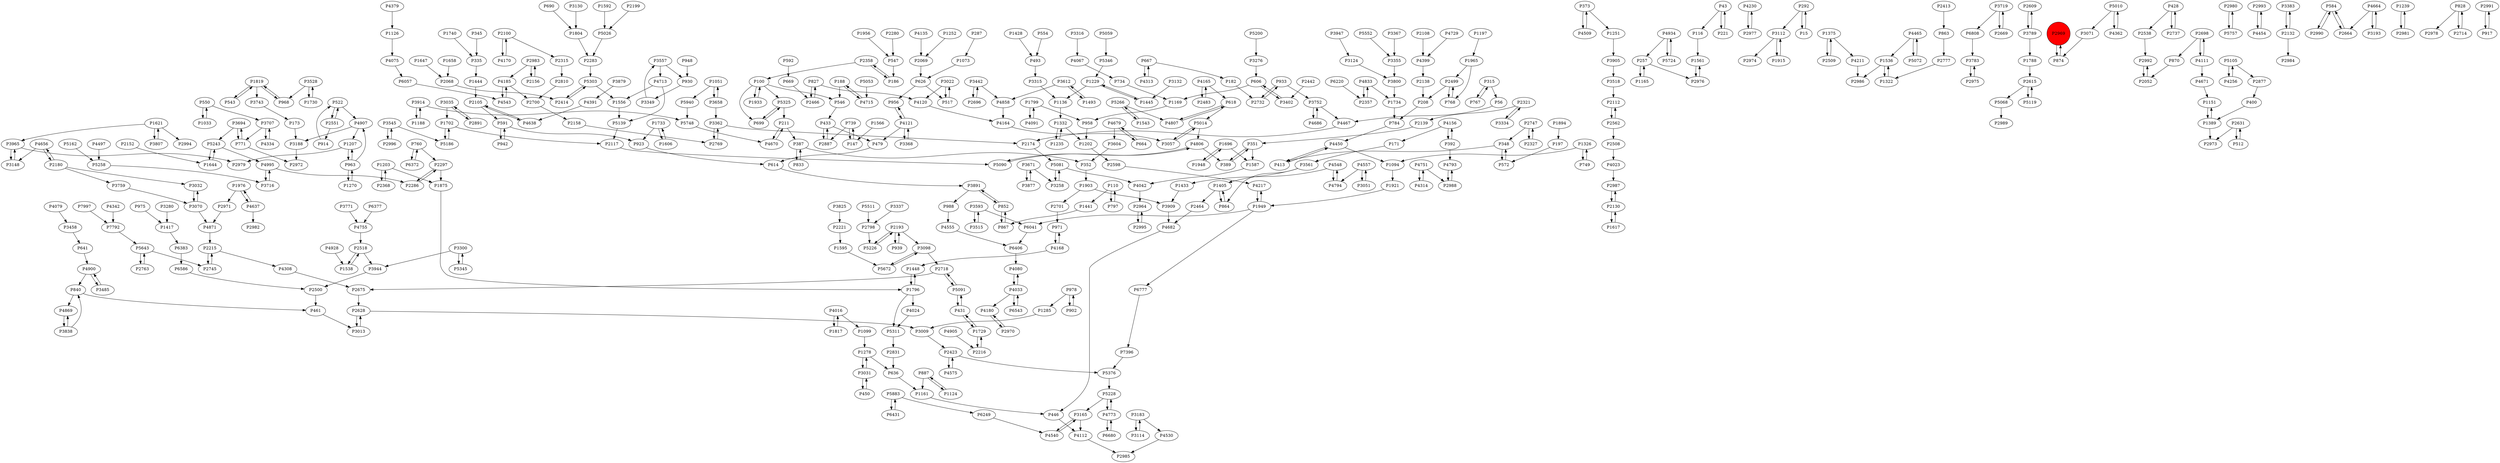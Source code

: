 digraph {
	P1428 -> P493
	P3031 -> P1278
	P4067 -> P734
	P827 -> P2466
	P1921 -> P1949
	P3909 -> P4682
	P2971 -> P4871
	P591 -> P923
	P3188 -> P2972
	P3905 -> P3518
	P667 -> P182
	P116 -> P1561
	P5303 -> P1556
	P4230 -> P2977
	P3112 -> P2974
	P2976 -> P1561
	P3337 -> P2798
	P1702 -> P5186
	P1203 -> P2368
	P1165 -> P257
	P3130 -> P1804
	P1819 -> P3743
	P3707 -> P771
	P4033 -> P6543
	P4575 -> P2423
	P1375 -> P4211
	P3783 -> P2975
	P2327 -> P2747
	P939 -> P2193
	P387 -> P352
	P975 -> P1417
	P2442 -> P3402
	P4042 -> P2964
	P3442 -> P2696
	P4168 -> P971
	P2609 -> P3789
	P3838 -> P840
	P4033 -> P4180
	P2969 -> P874
	P827 -> P4120
	P840 -> P461
	P2718 -> P5091
	P2747 -> P2327
	P1621 -> P2994
	P6372 -> P760
	P428 -> P2538
	P2297 -> P1875
	P2700 -> P2158
	P2562 -> P2112
	P3114 -> P3183
	P4391 -> P4638
	P3658 -> P3362
	P3716 -> P4995
	P2130 -> P2987
	P3719 -> P6808
	P4729 -> P4399
	P3258 -> P5081
	P2130 -> P1617
	P5325 -> P699
	P2108 -> P4399
	P2763 -> P5643
	P3362 -> P2769
	P1322 -> P1536
	P2358 -> P100
	P1894 -> P197
	P2980 -> P5757
	P335 -> P1444
	P292 -> P15
	P547 -> P186
	P6777 -> P7396
	P493 -> P3315
	P3528 -> P968
	P2615 -> P5068
	P2993 -> P4454
	P1389 -> P1151
	P3891 -> P852
	P2696 -> P3442
	P3383 -> P2132
	P3789 -> P2609
	P2964 -> P2995
	P626 -> P517
	P392 -> P4793
	P4833 -> P1734
	P1278 -> P636
	P2221 -> P1595
	P6680 -> P4773
	P1235 -> P1332
	P4121 -> P479
	P6431 -> P5883
	P3022 -> P4120
	P1965 -> P768
	P2423 -> P5376
	P2988 -> P4793
	P971 -> P4168
	P554 -> P493
	P5748 -> P4670
	P2423 -> P4575
	P5266 -> P1543
	P3914 -> P1188
	P4217 -> P1949
	P1493 -> P3612
	P4995 -> P3716
	P618 -> P4807
	P431 -> P1729
	P5258 -> P3716
	P2499 -> P768
	P5757 -> P2980
	P7997 -> P7792
	P1188 -> P3914
	P4120 -> P4164
	P3545 -> P2996
	P4256 -> P5105
	P1658 -> P2068
	P5243 -> P1644
	P914 -> P522
	P4548 -> P4794
	P584 -> P2990
	P4773 -> P6680
	P2631 -> P2973
	P4637 -> P1976
	P3458 -> P641
	P1239 -> P2981
	P1099 -> P1278
	P867 -> P852
	P863 -> P2777
	P3071 -> P874
	P1734 -> P784
	P3947 -> P3124
	P3124 -> P3800
	P43 -> P116
	P3752 -> P4686
	P5311 -> P2831
	P923 -> P614
	P1729 -> P431
	P3557 -> P930
	P1956 -> P547
	P4465 -> P1536
	P1441 -> P867
	P2981 -> P1239
	P100 -> P1933
	P4509 -> P373
	P1644 -> P5243
	P626 -> P956
	P292 -> P3112
	P784 -> P4450
	P5226 -> P2193
	P1278 -> P3031
	P828 -> P2978
	P352 -> P1903
	P2280 -> P547
	P3442 -> P4858
	P874 -> P2969
	P257 -> P1165
	P3013 -> P2628
	P4833 -> P2357
	P3193 -> P4664
	P1332 -> P1235
	P6586 -> P2500
	P3165 -> P4540
	P4079 -> P3458
	P43 -> P221
	P3593 -> P6041
	P2631 -> P512
	P4934 -> P257
	P3051 -> P4557
	P3070 -> P4871
	P4995 -> P2286
	P5010 -> P3071
	P5072 -> P4465
	P389 -> P351
	P3789 -> P1788
	P4751 -> P4314
	P550 -> P3707
	P767 -> P315
	P1161 -> P446
	P2139 -> P351
	P1051 -> P3658
	P2975 -> P3783
	P2615 -> P5119
	P5511 -> P2798
	P4638 -> P2105
	P2180 -> P4656
	P4342 -> P7792
	P1740 -> P335
	P387 -> P833
	P1875 -> P1796
	P1933 -> P100
	P3800 -> P1734
	P1733 -> P923
	P2551 -> P522
	P1536 -> P1322
	P4170 -> P2100
	P6220 -> P2357
	P4454 -> P2993
	P4715 -> P188
	P4165 -> P618
	P3528 -> P1730
	P734 -> P1169
	P4656 -> P3148
	P4713 -> P1556
	P3515 -> P3593
	P930 -> P3349
	P1696 -> P1948
	P1617 -> P2130
	P15 -> P292
	P4024 -> P5311
	P1536 -> P2986
	P110 -> P1441
	P2466 -> P827
	P2069 -> P626
	P3891 -> P988
	P4164 -> P3057
	P902 -> P978
	P618 -> P5014
	P2156 -> P2983
	P1561 -> P2976
	P760 -> P2297
	P667 -> P4313
	P2174 -> P5081
	P5552 -> P3355
	P3593 -> P3515
	P4080 -> P4033
	P1332 -> P1202
	P3719 -> P2669
	P1207 -> P2979
	P1405 -> P864
	P522 -> P4907
	P771 -> P2972
	P4362 -> P5010
	P5228 -> P4773
	P4313 -> P667
	P2698 -> P870
	P1817 -> P4016
	P5243 -> P4995
	P4557 -> P3051
	P4399 -> P2138
	P840 -> P4869
	P4185 -> P4543
	P461 -> P3013
	P2810 -> P2700
	P2180 -> P3759
	P1733 -> P1606
	P4033 -> P4080
	P4905 -> P2216
	P4755 -> P2518
	P1566 -> P147
	P1375 -> P2509
	P1965 -> P2499
	P1094 -> P1921
	P2193 -> P3098
	P636 -> P1161
	P315 -> P56
	P669 -> P2466
	P5105 -> P2877
	P171 -> P3561
	P887 -> P1161
	P2701 -> P971
	P1126 -> P4075
	P4858 -> P4164
	P2358 -> P186
	P3707 -> P4334
	P5105 -> P4256
	P221 -> P43
	P3612 -> P1493
	P2990 -> P584
	P5091 -> P2718
	P5081 -> P4042
	P4185 -> P2700
	P3612 -> P4858
	P771 -> P3694
	P4679 -> P664
	P392 -> P4156
	P1796 -> P1448
	P4135 -> P2069
	P2747 -> P348
	P5724 -> P4934
	P2483 -> P4165
	P5228 -> P3165
	P3334 -> P2321
	P5325 -> P211
	P2105 -> P591
	P2992 -> P2052
	P1445 -> P1229
	P2509 -> P1375
	P1819 -> P968
	P2562 -> P2508
	P4869 -> P3838
	P2215 -> P2745
	P1203 -> P1875
	P348 -> P572
	P5119 -> P2615
	P4016 -> P1099
	P1207 -> P963
	P100 -> P699
	P4112 -> P2985
	P1197 -> P1965
	P512 -> P2631
	P1804 -> P2283
	P942 -> P591
	P3604 -> P352
	P3035 -> P2891
	P2283 -> P5303
	P572 -> P348
	P550 -> P1033
	P3098 -> P2718
	P3944 -> P2500
	P5883 -> P6249
	P4165 -> P2483
	P208 -> P784
	P2718 -> P2675
	P147 -> P739
	P5162 -> P5258
	P1202 -> P2598
	P4543 -> P4185
	P4557 -> P4794
	P351 -> P1587
	P4686 -> P3752
	P3032 -> P3070
	P3031 -> P450
	P3367 -> P3355
	P543 -> P1819
	P4211 -> P2986
	P2714 -> P828
	P2100 -> P4170
	P4934 -> P5724
	P2215 -> P4308
	P3879 -> P4391
	P1051 -> P5940
	P3807 -> P1621
	P348 -> P413
	P963 -> P1207
	P1788 -> P2615
	P1229 -> P1445
	P2669 -> P3719
	P2216 -> P1729
	P1729 -> P2216
	P3771 -> P4755
	P2518 -> P3944
	P188 -> P546
	P592 -> P669
	P100 -> P546
	P2199 -> P5026
	P1799 -> P958
	P400 -> P1389
	P2152 -> P1644
	P5346 -> P1229
	P4871 -> P2215
	P3362 -> P2174
	P3183 -> P4530
	P2598 -> P4217
	P197 -> P572
	P4334 -> P3707
	P4794 -> P4548
	P2664 -> P584
	P2132 -> P2984
	P2987 -> P2130
	P3545 -> P5186
	P3914 -> P5748
	P1647 -> P2068
	P690 -> P1804
	P2983 -> P4185
	P2745 -> P2215
	P1949 -> P6041
	P6543 -> P4033
	P2500 -> P461
	P4379 -> P1126
	P3877 -> P3671
	P1556 -> P5139
	P1252 -> P2069
	P2551 -> P914
	P864 -> P1405
	P6383 -> P6586
	P3035 -> P1702
	P100 -> P5325
	P3965 -> P3148
	P5883 -> P6431
	P2052 -> P2992
	P3022 -> P517
	P188 -> P4715
	P1949 -> P6777
	P1326 -> P749
	P431 -> P5091
	P2105 -> P4638
	P963 -> P4907
	P4314 -> P4751
	P3165 -> P4112
	P4928 -> P1538
	P933 -> P2732
	P1538 -> P2518
	P2628 -> P3013
	P4900 -> P840
	P2996 -> P3545
	P2887 -> P433
	P1326 -> P1094
	P2193 -> P939
	P5376 -> P5228
	P1543 -> P5266
	P1595 -> P5672
	P522 -> P2551
	P373 -> P1251
	P3752 -> P4467
	P2737 -> P428
	P3557 -> P4713
	P517 -> P3022
	P2413 -> P863
	P6406 -> P4080
	P1136 -> P1332
	P2983 -> P2156
	P5053 -> P4715
	P4111 -> P2698
	P4530 -> P2985
	P2777 -> P1322
	P1949 -> P4217
	P5139 -> P2117
	P3112 -> P1915
	P4664 -> P2664
	P4016 -> P1817
	P5026 -> P2283
	P4091 -> P1799
	P3671 -> P3258
	P3485 -> P4900
	P768 -> P2499
	P4682 -> P446
	P4751 -> P2988
	P2698 -> P4111
	P7396 -> P5376
	P315 -> P767
	P5266 -> P4807
	P1621 -> P3965
	P2798 -> P5226
	P5303 -> P2414
	P978 -> P902
	P5186 -> P1702
	P2769 -> P3362
	P3743 -> P173
	P978 -> P1285
	P4773 -> P5228
	P4450 -> P413
	P4806 -> P389
	P3838 -> P4869
	P287 -> P1073
	P2158 -> P2769
	P1033 -> P550
	P173 -> P3188
	P186 -> P2358
	P5200 -> P3276
	P3658 -> P1051
	P546 -> P433
	P5014 -> P4806
	P211 -> P387
	P2970 -> P4180
	P3300 -> P5345
	P4465 -> P5072
	P2286 -> P2297
	P2877 -> P400
	P2180 -> P3032
	P760 -> P6372
	P4907 -> P1207
	P5081 -> P3258
	P988 -> P4555
	P797 -> P110
	P948 -> P930
	P591 -> P942
	P4156 -> P392
	P3825 -> P2221
	P1229 -> P1136
	P2132 -> P3383
	P3694 -> P771
	P3561 -> P1405
	P5643 -> P2745
	P3057 -> P5014
	P1169 -> P958
	P2138 -> P208
	P6249 -> P4540
	P2518 -> P1538
	P428 -> P2737
	P4900 -> P3485
	P5345 -> P3300
	P4548 -> P1433
	P257 -> P2976
	P4656 -> P2180
	P2499 -> P208
	P3098 -> P5672
	P2068 -> P2414
	P1915 -> P3112
	P433 -> P2887
	P1285 -> P3009
	P1903 -> P3909
	P3518 -> P2112
	P6808 -> P3783
	P4679 -> P3604
	P3402 -> P606
	P1592 -> P5026
	P110 -> P797
	P4907 -> P3188
	P3694 -> P5243
	P2100 -> P2315
	P1976 -> P2971
	P3276 -> P606
	P1799 -> P4091
	P1448 -> P1796
	P2117 -> P5090
	P5014 -> P3057
	P3561 -> P864
	P2414 -> P5303
	P446 -> P4112
	P963 -> P1270
	P833 -> P387
	P614 -> P3891
	P1270 -> P963
	P4671 -> P1151
	P373 -> P4509
	P749 -> P1326
	P3368 -> P4121
	P1976 -> P4637
	P433 -> P479
	P2112 -> P2562
	P4793 -> P2988
	P5068 -> P2989
	P4806 -> P5090
	P4121 -> P3368
	P4121 -> P956
	P641 -> P4900
	P3132 -> P1445
	P4555 -> P6406
	P5010 -> P4362
	P1796 -> P5311
	P1151 -> P1389
	P1948 -> P1696
	P1819 -> P543
	P5090 -> P4806
	P5091 -> P431
	P2193 -> P5226
	P887 -> P1124
	P739 -> P2887
	P3009 -> P2423
	P699 -> P5325
	P2991 -> P917
	P4180 -> P2970
	P968 -> P1819
	P7792 -> P5643
	P2321 -> P3334
	P2368 -> P1203
	P479 -> P614
	P852 -> P867
	P3355 -> P3800
	P3280 -> P1417
	P3070 -> P3032
	P1606 -> P1733
	P4075 -> P6057
	P4111 -> P4671
	P917 -> P2991
	P2995 -> P2964
	P345 -> P335
	P1903 -> P2701
	P606 -> P1169
	P958 -> P1202
	P182 -> P2732
	P4450 -> P1094
	P450 -> P3031
	P2977 -> P4230
	P1073 -> P626
	P6041 -> P6406
	P1417 -> P6383
	P1702 -> P2117
	P1433 -> P3909
	P3349 -> P3557
	P1696 -> P1587
	P3965 -> P2979
	P5643 -> P2763
	P4807 -> P618
	P1405 -> P2464
	P6377 -> P4755
	P2538 -> P2992
	P3183 -> P3114
	P3759 -> P3070
	P1251 -> P3905
	P828 -> P2714
	P56 -> P4467
	P3315 -> P1136
	P4713 -> P5139
	P211 -> P4670
	P2831 -> P636
	P1587 -> P4042
	P3671 -> P3877
	P3148 -> P3965
	P606 -> P3402
	P4497 -> P5258
	P739 -> P147
	P4637 -> P2982
	P5672 -> P3098
	P4156 -> P171
	P5059 -> P5346
	P5940 -> P5748
	P870 -> P2052
	P933 -> P3752
	P1389 -> P2973
	P956 -> P4121
	P584 -> P2664
	P4670 -> P211
	P2891 -> P3035
	P2675 -> P2628
	P1444 -> P2105
	P413 -> P4450
	P4023 -> P2987
	P2315 -> P2810
	P1124 -> P887
	P664 -> P4679
	P351 -> P389
	P1621 -> P3807
	P1730 -> P3528
	P2464 -> P4682
	P3316 -> P4067
	P2508 -> P4023
	P6057 -> P4543
	P2357 -> P4833
	P852 -> P3891
	P4664 -> P3193
	P4168 -> P1448
	P4540 -> P3165
	P1796 -> P4024
	P2628 -> P3009
	P2732 -> P933
	P4308 -> P2675
	P3300 -> P3944
	P4467 -> P2174
	P2321 -> P2139
	P2297 -> P2286
	P2969 [shape=circle]
	P2969 [style=filled]
	P2969 [fillcolor=red]
}